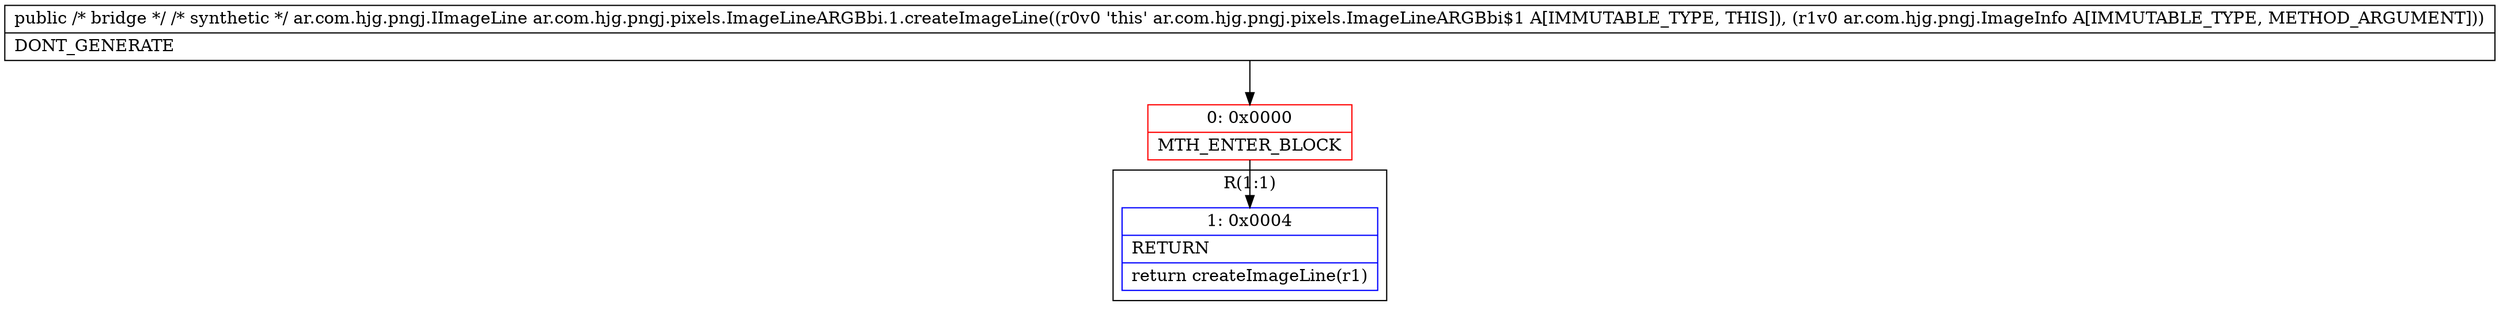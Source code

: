 digraph "CFG forar.com.hjg.pngj.pixels.ImageLineARGBbi.1.createImageLine(Lar\/com\/hjg\/pngj\/ImageInfo;)Lar\/com\/hjg\/pngj\/IImageLine;" {
subgraph cluster_Region_412739126 {
label = "R(1:1)";
node [shape=record,color=blue];
Node_1 [shape=record,label="{1\:\ 0x0004|RETURN\l|return createImageLine(r1)\l}"];
}
Node_0 [shape=record,color=red,label="{0\:\ 0x0000|MTH_ENTER_BLOCK\l}"];
MethodNode[shape=record,label="{public \/* bridge *\/ \/* synthetic *\/ ar.com.hjg.pngj.IImageLine ar.com.hjg.pngj.pixels.ImageLineARGBbi.1.createImageLine((r0v0 'this' ar.com.hjg.pngj.pixels.ImageLineARGBbi$1 A[IMMUTABLE_TYPE, THIS]), (r1v0 ar.com.hjg.pngj.ImageInfo A[IMMUTABLE_TYPE, METHOD_ARGUMENT]))  | DONT_GENERATE\l}"];
MethodNode -> Node_0;
Node_0 -> Node_1;
}

